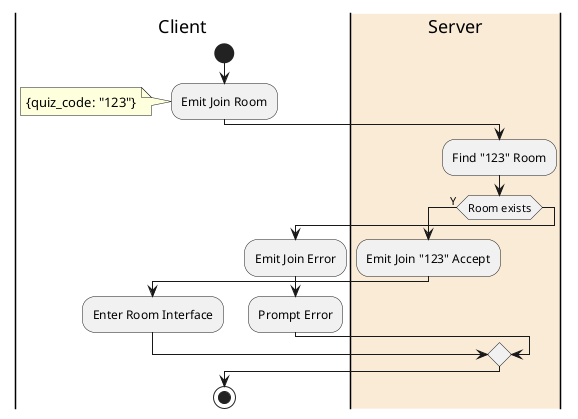 @startuml
!pragma useVerticalIf on
|Client|
start
:Emit Join Room;
note left
  {quiz_code: "123"}
end note
|#AntiqueWhite|Server|
:Find "123" Room;
if(Room exists) then(Y)
  :Emit Join "123" Accept;
  |Client|
  :Enter Room Interface;
else 
  :Emit Join Error;
  |Client|
  :Prompt Error;
endif
|Client|

stop
@enduml